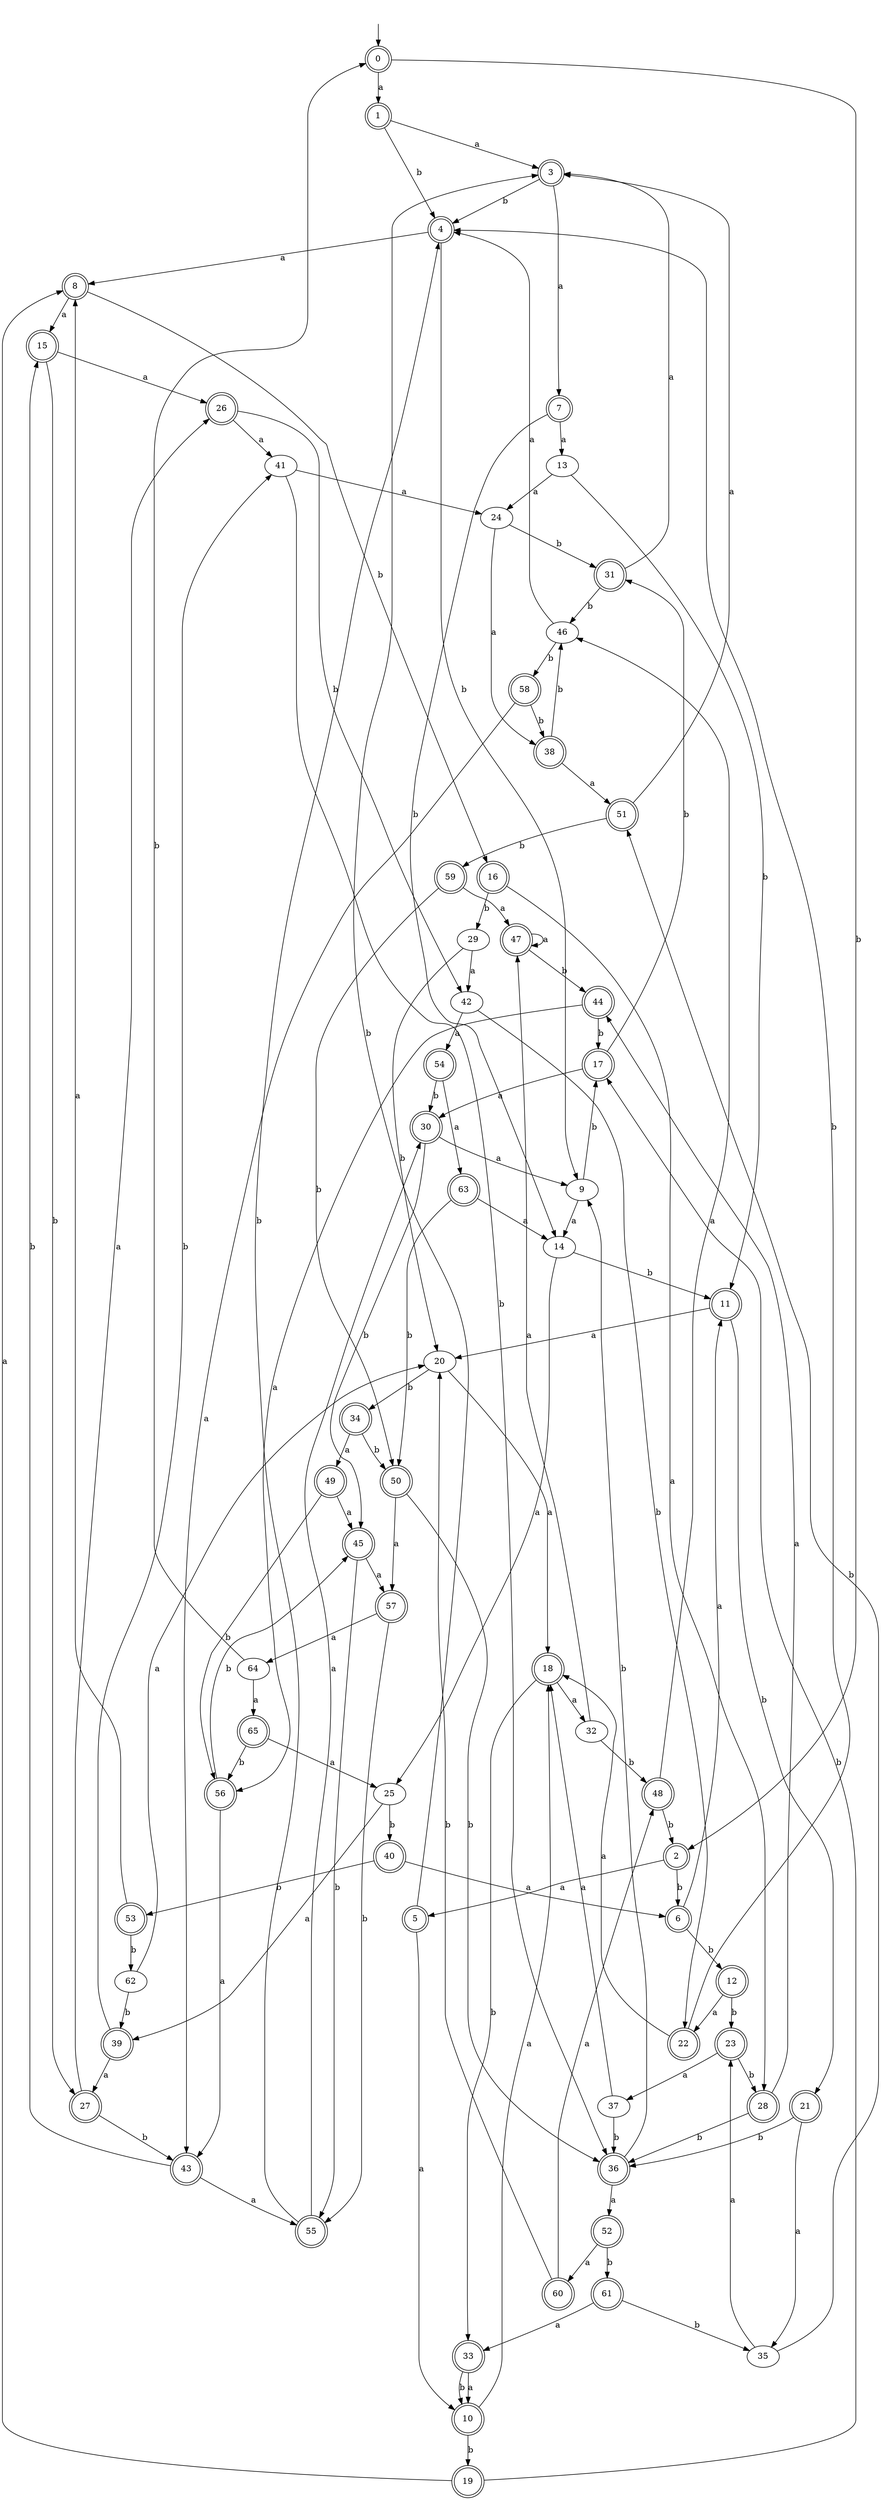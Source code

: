 digraph RandomDFA {
  __start0 [label="", shape=none];
  __start0 -> 0 [label=""];
  0 [shape=circle] [shape=doublecircle]
  0 -> 1 [label="a"]
  0 -> 2 [label="b"]
  1 [shape=doublecircle]
  1 -> 3 [label="a"]
  1 -> 4 [label="b"]
  2 [shape=doublecircle]
  2 -> 5 [label="a"]
  2 -> 6 [label="b"]
  3 [shape=doublecircle]
  3 -> 7 [label="a"]
  3 -> 4 [label="b"]
  4 [shape=doublecircle]
  4 -> 8 [label="a"]
  4 -> 9 [label="b"]
  5 [shape=doublecircle]
  5 -> 10 [label="a"]
  5 -> 3 [label="b"]
  6 [shape=doublecircle]
  6 -> 11 [label="a"]
  6 -> 12 [label="b"]
  7 [shape=doublecircle]
  7 -> 13 [label="a"]
  7 -> 14 [label="b"]
  8 [shape=doublecircle]
  8 -> 15 [label="a"]
  8 -> 16 [label="b"]
  9
  9 -> 14 [label="a"]
  9 -> 17 [label="b"]
  10 [shape=doublecircle]
  10 -> 18 [label="a"]
  10 -> 19 [label="b"]
  11 [shape=doublecircle]
  11 -> 20 [label="a"]
  11 -> 21 [label="b"]
  12 [shape=doublecircle]
  12 -> 22 [label="a"]
  12 -> 23 [label="b"]
  13
  13 -> 24 [label="a"]
  13 -> 11 [label="b"]
  14
  14 -> 25 [label="a"]
  14 -> 11 [label="b"]
  15 [shape=doublecircle]
  15 -> 26 [label="a"]
  15 -> 27 [label="b"]
  16 [shape=doublecircle]
  16 -> 28 [label="a"]
  16 -> 29 [label="b"]
  17 [shape=doublecircle]
  17 -> 30 [label="a"]
  17 -> 31 [label="b"]
  18 [shape=doublecircle]
  18 -> 32 [label="a"]
  18 -> 33 [label="b"]
  19 [shape=doublecircle]
  19 -> 8 [label="a"]
  19 -> 17 [label="b"]
  20
  20 -> 18 [label="a"]
  20 -> 34 [label="b"]
  21 [shape=doublecircle]
  21 -> 35 [label="a"]
  21 -> 36 [label="b"]
  22 [shape=doublecircle]
  22 -> 18 [label="a"]
  22 -> 4 [label="b"]
  23 [shape=doublecircle]
  23 -> 37 [label="a"]
  23 -> 28 [label="b"]
  24
  24 -> 38 [label="a"]
  24 -> 31 [label="b"]
  25
  25 -> 39 [label="a"]
  25 -> 40 [label="b"]
  26 [shape=doublecircle]
  26 -> 41 [label="a"]
  26 -> 42 [label="b"]
  27 [shape=doublecircle]
  27 -> 26 [label="a"]
  27 -> 43 [label="b"]
  28 [shape=doublecircle]
  28 -> 44 [label="a"]
  28 -> 36 [label="b"]
  29
  29 -> 42 [label="a"]
  29 -> 20 [label="b"]
  30 [shape=doublecircle]
  30 -> 9 [label="a"]
  30 -> 45 [label="b"]
  31 [shape=doublecircle]
  31 -> 3 [label="a"]
  31 -> 46 [label="b"]
  32
  32 -> 47 [label="a"]
  32 -> 48 [label="b"]
  33 [shape=doublecircle]
  33 -> 10 [label="a"]
  33 -> 10 [label="b"]
  34 [shape=doublecircle]
  34 -> 49 [label="a"]
  34 -> 50 [label="b"]
  35
  35 -> 23 [label="a"]
  35 -> 51 [label="b"]
  36 [shape=doublecircle]
  36 -> 52 [label="a"]
  36 -> 9 [label="b"]
  37
  37 -> 18 [label="a"]
  37 -> 36 [label="b"]
  38 [shape=doublecircle]
  38 -> 51 [label="a"]
  38 -> 46 [label="b"]
  39 [shape=doublecircle]
  39 -> 27 [label="a"]
  39 -> 41 [label="b"]
  40 [shape=doublecircle]
  40 -> 6 [label="a"]
  40 -> 53 [label="b"]
  41
  41 -> 24 [label="a"]
  41 -> 36 [label="b"]
  42
  42 -> 54 [label="a"]
  42 -> 22 [label="b"]
  43 [shape=doublecircle]
  43 -> 55 [label="a"]
  43 -> 15 [label="b"]
  44 [shape=doublecircle]
  44 -> 56 [label="a"]
  44 -> 17 [label="b"]
  45 [shape=doublecircle]
  45 -> 57 [label="a"]
  45 -> 55 [label="b"]
  46
  46 -> 4 [label="a"]
  46 -> 58 [label="b"]
  47 [shape=doublecircle]
  47 -> 47 [label="a"]
  47 -> 44 [label="b"]
  48 [shape=doublecircle]
  48 -> 46 [label="a"]
  48 -> 2 [label="b"]
  49 [shape=doublecircle]
  49 -> 45 [label="a"]
  49 -> 56 [label="b"]
  50 [shape=doublecircle]
  50 -> 57 [label="a"]
  50 -> 36 [label="b"]
  51 [shape=doublecircle]
  51 -> 3 [label="a"]
  51 -> 59 [label="b"]
  52 [shape=doublecircle]
  52 -> 60 [label="a"]
  52 -> 61 [label="b"]
  53 [shape=doublecircle]
  53 -> 8 [label="a"]
  53 -> 62 [label="b"]
  54 [shape=doublecircle]
  54 -> 63 [label="a"]
  54 -> 30 [label="b"]
  55 [shape=doublecircle]
  55 -> 30 [label="a"]
  55 -> 4 [label="b"]
  56 [shape=doublecircle]
  56 -> 43 [label="a"]
  56 -> 45 [label="b"]
  57 [shape=doublecircle]
  57 -> 64 [label="a"]
  57 -> 55 [label="b"]
  58 [shape=doublecircle]
  58 -> 43 [label="a"]
  58 -> 38 [label="b"]
  59 [shape=doublecircle]
  59 -> 47 [label="a"]
  59 -> 50 [label="b"]
  60 [shape=doublecircle]
  60 -> 48 [label="a"]
  60 -> 20 [label="b"]
  61 [shape=doublecircle]
  61 -> 33 [label="a"]
  61 -> 35 [label="b"]
  62
  62 -> 20 [label="a"]
  62 -> 39 [label="b"]
  63 [shape=doublecircle]
  63 -> 14 [label="a"]
  63 -> 50 [label="b"]
  64
  64 -> 65 [label="a"]
  64 -> 0 [label="b"]
  65 [shape=doublecircle]
  65 -> 25 [label="a"]
  65 -> 56 [label="b"]
}
